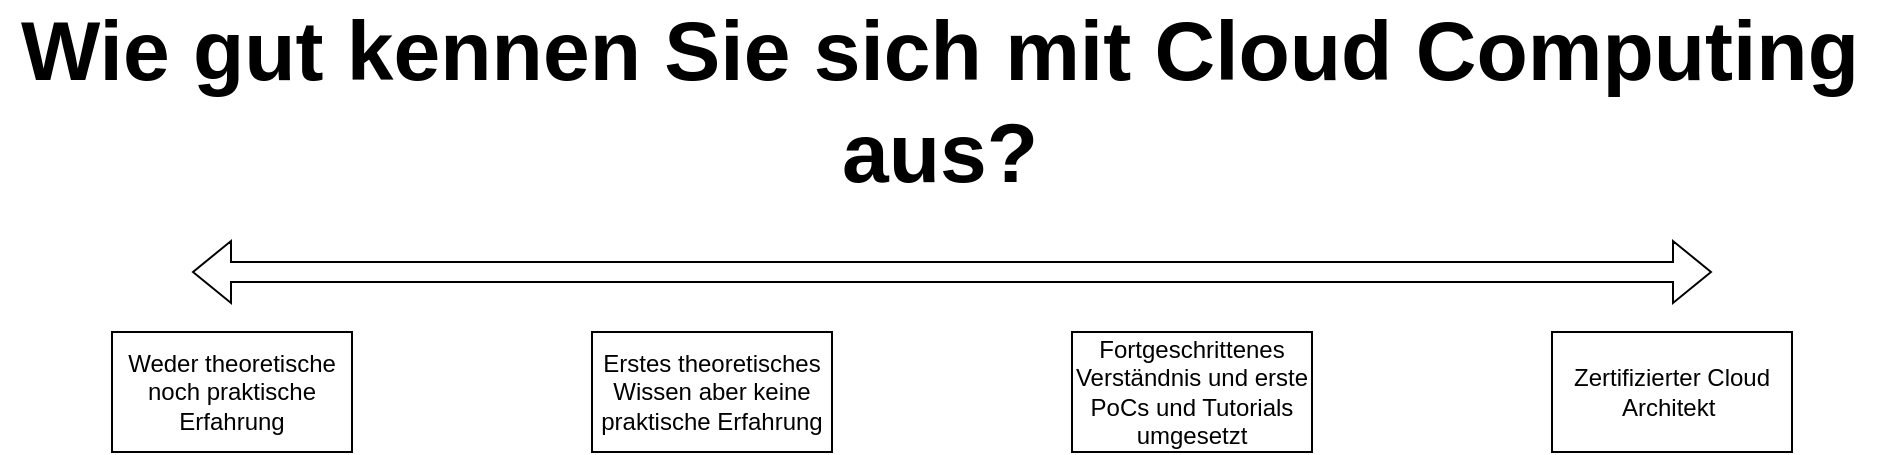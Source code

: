 <mxfile version="22.1.2" type="device">
  <diagram name="Page-1" id="vjeRUanridM_tBdjkbqb">
    <mxGraphModel dx="1853" dy="658" grid="1" gridSize="10" guides="1" tooltips="1" connect="1" arrows="1" fold="1" page="1" pageScale="1" pageWidth="827" pageHeight="1169" math="0" shadow="0">
      <root>
        <mxCell id="0" />
        <mxCell id="1" parent="0" />
        <mxCell id="7iATSf0fPzcV95ndhAzM-1" value="" style="shape=flexArrow;endArrow=classic;startArrow=classic;html=1;rounded=0;" edge="1" parent="1">
          <mxGeometry width="100" height="100" relative="1" as="geometry">
            <mxPoint x="40" y="280" as="sourcePoint" />
            <mxPoint x="800" y="280" as="targetPoint" />
          </mxGeometry>
        </mxCell>
        <mxCell id="7iATSf0fPzcV95ndhAzM-3" value="Weder theoretische noch praktische Erfahrung" style="rounded=0;whiteSpace=wrap;html=1;" vertex="1" parent="1">
          <mxGeometry y="310" width="120" height="60" as="geometry" />
        </mxCell>
        <mxCell id="7iATSf0fPzcV95ndhAzM-4" value="Erstes theoretisches Wissen aber keine praktische Erfahrung" style="rounded=0;whiteSpace=wrap;html=1;" vertex="1" parent="1">
          <mxGeometry x="240" y="310" width="120" height="60" as="geometry" />
        </mxCell>
        <mxCell id="7iATSf0fPzcV95ndhAzM-5" value="Fortgeschrittenes Verständnis und erste PoCs und Tutorials umgesetzt" style="rounded=0;whiteSpace=wrap;html=1;" vertex="1" parent="1">
          <mxGeometry x="480" y="310" width="120" height="60" as="geometry" />
        </mxCell>
        <mxCell id="7iATSf0fPzcV95ndhAzM-6" value="Zertifizierter Cloud Architekt&amp;nbsp;" style="rounded=0;whiteSpace=wrap;html=1;" vertex="1" parent="1">
          <mxGeometry x="720" y="310" width="120" height="60" as="geometry" />
        </mxCell>
        <mxCell id="7iATSf0fPzcV95ndhAzM-7" value="Wie gut kennen Sie sich mit Cloud Computing aus?" style="text;html=1;strokeColor=none;fillColor=none;align=center;verticalAlign=middle;whiteSpace=wrap;rounded=0;fontStyle=1;fontSize=42;" vertex="1" parent="1">
          <mxGeometry x="-56" y="180" width="940" height="30" as="geometry" />
        </mxCell>
      </root>
    </mxGraphModel>
  </diagram>
</mxfile>
